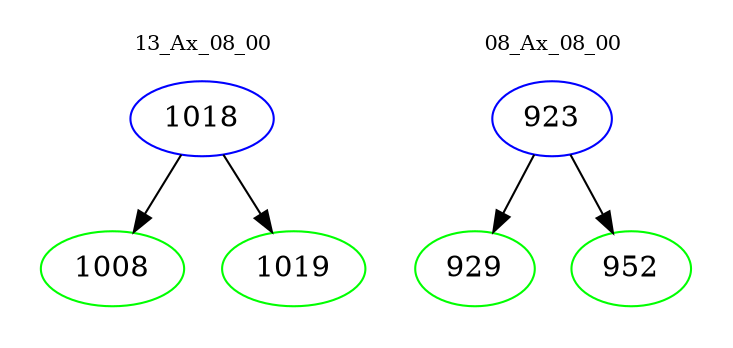 digraph{
subgraph cluster_0 {
color = white
label = "13_Ax_08_00";
fontsize=10;
T0_1018 [label="1018", color="blue"]
T0_1018 -> T0_1008 [color="black"]
T0_1008 [label="1008", color="green"]
T0_1018 -> T0_1019 [color="black"]
T0_1019 [label="1019", color="green"]
}
subgraph cluster_1 {
color = white
label = "08_Ax_08_00";
fontsize=10;
T1_923 [label="923", color="blue"]
T1_923 -> T1_929 [color="black"]
T1_929 [label="929", color="green"]
T1_923 -> T1_952 [color="black"]
T1_952 [label="952", color="green"]
}
}
